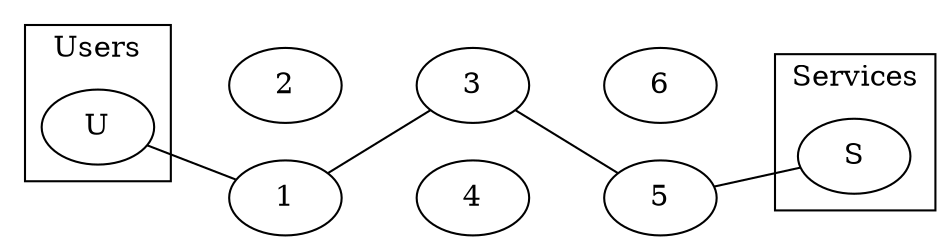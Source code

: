 graph {
	rankdir=LR

	{U} -- {2} -- {3 4} -- {6} -- {S} [style=invis]

	{1} -- {4} -- {5} [style=invis]

	{U} -- {1} -- {3} -- {5} -- {S}
	
	subgraph {
		cluster=true
		label="Users"
	
		U
	}
	
	subgraph {
		cluster=true
		label="Services"
	
		S
	}
	
	subgraph {
		label="Tor Nodes"
	
		1 2 3
		4 5 6
	}
}
